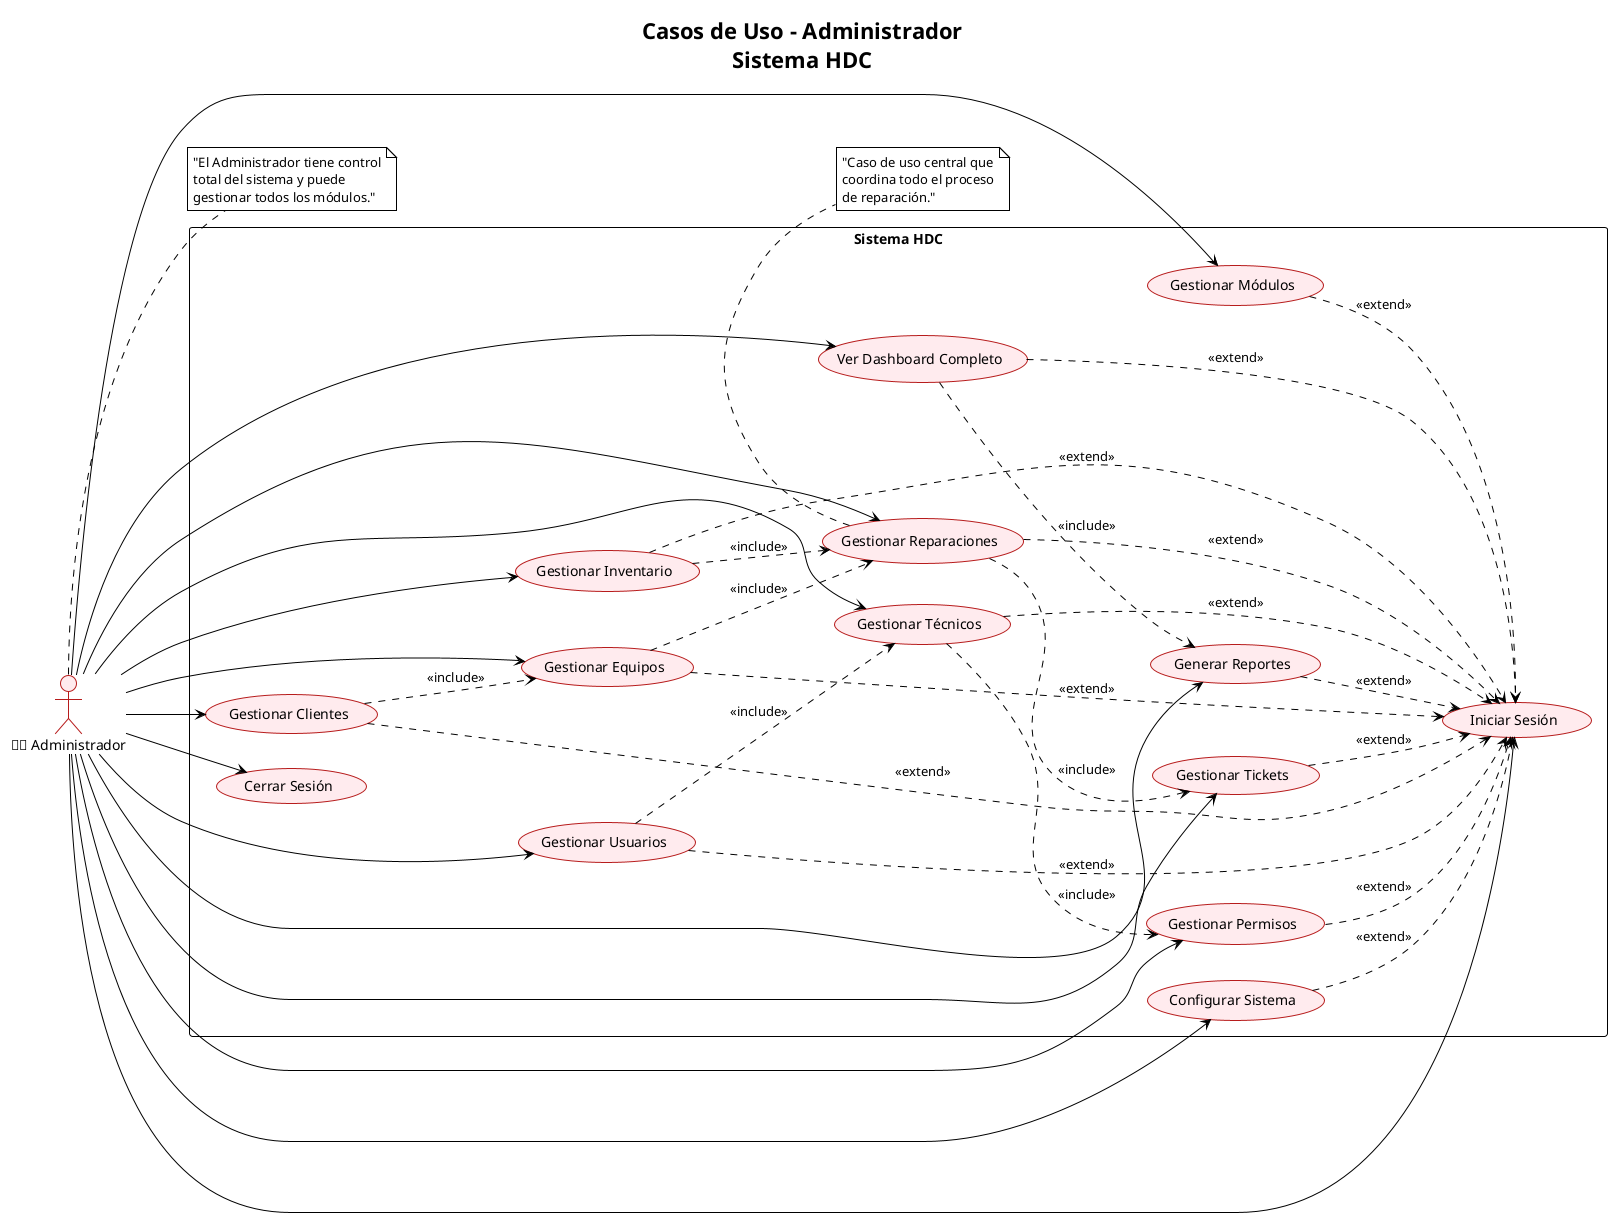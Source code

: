 @startuml AdministradorHDC

!theme plain
skinparam backgroundColor #FFFFFF
skinparam actor {
    BackgroundColor #FFEBEE
    BorderColor #B71C1C
    FontColor #000000
}
skinparam usecase {
    BackgroundColor #FFEBEE
    BorderColor #B71C1C
    FontColor #000000
}

title Casos de Uso - Administrador\nSistema HDC

left to right direction

actor "👨‍💼 Administrador" as Admin

rectangle "Sistema HDC" {
    
    ' Gestión de Usuarios y Permisos
    usecase "Gestionar Usuarios" as UC1
    usecase "Gestionar Técnicos" as UC2
    usecase "Gestionar Permisos" as UC3
    
    ' Gestión de Datos Maestros
    usecase "Gestionar Clientes" as UC4
    usecase "Gestionar Equipos" as UC5
    usecase "Gestionar Inventario" as UC6
    
    ' Gestión Operativa
    usecase "Gestionar Reparaciones" as UC7
    usecase "Gestionar Tickets" as UC8
    
    ' Dashboard y Reportes
    usecase "Ver Dashboard Completo" as UC9
    usecase "Generar Reportes" as UC10
    
    ' Configuración del Sistema
    usecase "Configurar Sistema" as UC11
    usecase "Gestionar Módulos" as UC12
    
    ' Autenticación
    usecase "Iniciar Sesión" as UC_AUTH
    usecase "Cerrar Sesión" as UC_LOGOUT
}

' Relaciones principales
Admin --> UC1
Admin --> UC2
Admin --> UC3
Admin --> UC4
Admin --> UC5
Admin --> UC6
Admin --> UC7
Admin --> UC8
Admin --> UC9
Admin --> UC10
Admin --> UC11
Admin --> UC12
Admin --> UC_AUTH
Admin --> UC_LOGOUT

' Dependencias
UC1 ..> UC2 : <<include>>
UC2 ..> UC3 : <<include>>
UC4 ..> UC5 : <<include>>
UC5 ..> UC7 : <<include>>
UC6 ..> UC7 : <<include>>
UC7 ..> UC8 : <<include>>
UC9 ..> UC10 : <<include>>

' Extensión de autenticación
UC1 ..> UC_AUTH : <<extend>>
UC2 ..> UC_AUTH : <<extend>>
UC3 ..> UC_AUTH : <<extend>>
UC4 ..> UC_AUTH : <<extend>>
UC5 ..> UC_AUTH : <<extend>>
UC6 ..> UC_AUTH : <<extend>>
UC7 ..> UC_AUTH : <<extend>>
UC8 ..> UC_AUTH : <<extend>>
UC9 ..> UC_AUTH : <<extend>>
UC10 ..> UC_AUTH : <<extend>>
UC11 ..> UC_AUTH : <<extend>>
UC12 ..> UC_AUTH : <<extend>>

note right of Admin : "El Administrador tiene control\ntotal del sistema y puede\ngestionar todos los módulos."

note bottom of UC7 : "Caso de uso central que\ncoordina todo el proceso\nde reparación."

@enduml
